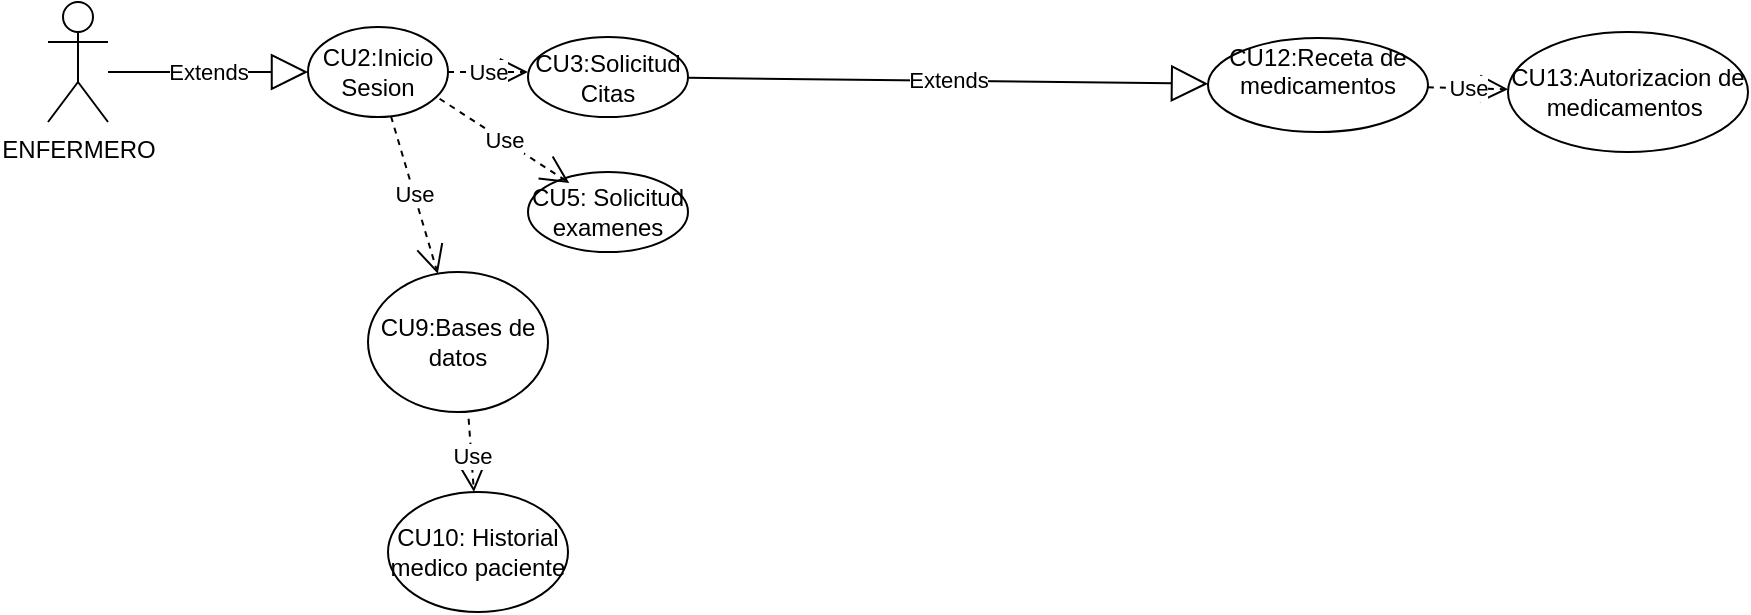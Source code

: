 <mxfile version="24.5.3" type="google">
  <diagram name="Nurse" id="deUWpWaR0TrfYdmWdzV7">
    <mxGraphModel grid="1" page="1" gridSize="10" guides="1" tooltips="1" connect="1" arrows="1" fold="1" pageScale="1" pageWidth="200000" pageHeight="200000" math="0" shadow="0">
      <root>
        <mxCell id="jUOf76TEXTjD7ETVh94k-0" />
        <mxCell id="jUOf76TEXTjD7ETVh94k-1" parent="jUOf76TEXTjD7ETVh94k-0" />
        <mxCell id="jUOf76TEXTjD7ETVh94k-2" value="&lt;font style=&quot;vertical-align: inherit;&quot;&gt;&lt;font style=&quot;vertical-align: inherit;&quot;&gt;ENFERMERO&lt;/font&gt;&lt;/font&gt;" style="shape=umlActor;verticalLabelPosition=bottom;verticalAlign=top;html=1;" vertex="1" parent="jUOf76TEXTjD7ETVh94k-1">
          <mxGeometry x="40" y="335" width="30" height="60" as="geometry" />
        </mxCell>
        <mxCell id="jUOf76TEXTjD7ETVh94k-3" value="CU2:Inicio Sesion" style="ellipse;whiteSpace=wrap;html=1;" vertex="1" parent="jUOf76TEXTjD7ETVh94k-1">
          <mxGeometry x="170" y="347.5" width="70" height="45" as="geometry" />
        </mxCell>
        <mxCell id="jUOf76TEXTjD7ETVh94k-7" value="CU3:Solicitud Citas" style="ellipse;whiteSpace=wrap;html=1;" vertex="1" parent="jUOf76TEXTjD7ETVh94k-1">
          <mxGeometry x="280" y="352.5" width="80" height="40" as="geometry" />
        </mxCell>
        <mxCell id="jUOf76TEXTjD7ETVh94k-8" value="CU5: Solicitud examenes" style="ellipse;whiteSpace=wrap;html=1;" vertex="1" parent="jUOf76TEXTjD7ETVh94k-1">
          <mxGeometry x="280" y="420" width="80" height="40" as="geometry" />
        </mxCell>
        <mxCell id="jUOf76TEXTjD7ETVh94k-10" value="Extends" style="endArrow=block;endSize=16;endFill=0;html=1;rounded=0;" edge="1" parent="jUOf76TEXTjD7ETVh94k-1">
          <mxGeometry width="160" relative="1" as="geometry">
            <mxPoint x="70" y="370" as="sourcePoint" />
            <mxPoint x="170" y="370" as="targetPoint" />
          </mxGeometry>
        </mxCell>
        <mxCell id="jUOf76TEXTjD7ETVh94k-11" value="Use" style="endArrow=open;endSize=12;dashed=1;html=1;rounded=0;" edge="1" parent="jUOf76TEXTjD7ETVh94k-1" source="jUOf76TEXTjD7ETVh94k-3">
          <mxGeometry width="160" relative="1" as="geometry">
            <mxPoint x="240" y="370" as="sourcePoint" />
            <mxPoint x="280" y="370" as="targetPoint" />
          </mxGeometry>
        </mxCell>
        <mxCell id="jUOf76TEXTjD7ETVh94k-13" value="Use" style="endArrow=open;endSize=12;dashed=1;html=1;rounded=0;exitX=0.94;exitY=0.797;exitDx=0;exitDy=0;exitPerimeter=0;entryX=0.258;entryY=0.136;entryDx=0;entryDy=0;entryPerimeter=0;" edge="1" parent="jUOf76TEXTjD7ETVh94k-1" source="jUOf76TEXTjD7ETVh94k-3" target="jUOf76TEXTjD7ETVh94k-8">
          <mxGeometry width="160" relative="1" as="geometry">
            <mxPoint x="220" y="400" as="sourcePoint" />
            <mxPoint x="280" y="440" as="targetPoint" />
          </mxGeometry>
        </mxCell>
        <mxCell id="jUOf76TEXTjD7ETVh94k-16" value="Extends" style="endArrow=block;endSize=16;endFill=0;html=1;rounded=0;" edge="1" parent="jUOf76TEXTjD7ETVh94k-1" source="jUOf76TEXTjD7ETVh94k-7" target="jUOf76TEXTjD7ETVh94k-27">
          <mxGeometry width="160" relative="1" as="geometry">
            <mxPoint x="360" y="372.5" as="sourcePoint" />
            <mxPoint x="430.016" y="370.625" as="targetPoint" />
          </mxGeometry>
        </mxCell>
        <mxCell id="jUOf76TEXTjD7ETVh94k-21" value="CU9:Bases de datos" style="ellipse;whiteSpace=wrap;html=1;" vertex="1" parent="jUOf76TEXTjD7ETVh94k-1">
          <mxGeometry x="200" y="470" width="90" height="70" as="geometry" />
        </mxCell>
        <mxCell id="jUOf76TEXTjD7ETVh94k-22" value="Use" style="endArrow=open;endSize=12;dashed=1;html=1;rounded=0;" edge="1" parent="jUOf76TEXTjD7ETVh94k-1" source="jUOf76TEXTjD7ETVh94k-3" target="jUOf76TEXTjD7ETVh94k-21">
          <mxGeometry width="160" relative="1" as="geometry">
            <mxPoint x="70" y="519.66" as="sourcePoint" />
            <mxPoint x="230" y="519.66" as="targetPoint" />
          </mxGeometry>
        </mxCell>
        <mxCell id="jUOf76TEXTjD7ETVh94k-23" value="CU10: Historial medico paciente" style="ellipse;whiteSpace=wrap;html=1;" vertex="1" parent="jUOf76TEXTjD7ETVh94k-1">
          <mxGeometry x="210" y="580" width="90" height="60" as="geometry" />
        </mxCell>
        <mxCell id="jUOf76TEXTjD7ETVh94k-24" value="Use" style="endArrow=open;endSize=12;dashed=1;html=1;rounded=0;exitX=0.559;exitY=1.048;exitDx=0;exitDy=0;exitPerimeter=0;" edge="1" parent="jUOf76TEXTjD7ETVh94k-1" source="jUOf76TEXTjD7ETVh94k-21" target="jUOf76TEXTjD7ETVh94k-23">
          <mxGeometry width="160" relative="1" as="geometry">
            <mxPoint x="260" y="550" as="sourcePoint" />
            <mxPoint x="420" y="550" as="targetPoint" />
          </mxGeometry>
        </mxCell>
        <mxCell id="jUOf76TEXTjD7ETVh94k-27" value="CU12:Receta de medicamentos&lt;div&gt;&lt;br&gt;&lt;/div&gt;" style="ellipse;whiteSpace=wrap;html=1;" vertex="1" parent="jUOf76TEXTjD7ETVh94k-1">
          <mxGeometry x="620" y="353" width="110" height="47" as="geometry" />
        </mxCell>
        <mxCell id="jUOf76TEXTjD7ETVh94k-29" value="CU13:Autorizacion de medicamentos&amp;nbsp;" style="ellipse;whiteSpace=wrap;html=1;" vertex="1" parent="jUOf76TEXTjD7ETVh94k-1">
          <mxGeometry x="770" y="350" width="120" height="60" as="geometry" />
        </mxCell>
        <mxCell id="jUOf76TEXTjD7ETVh94k-30" value="Use" style="endArrow=open;endSize=12;dashed=1;html=1;rounded=0;" edge="1" parent="jUOf76TEXTjD7ETVh94k-1" source="jUOf76TEXTjD7ETVh94k-27" target="jUOf76TEXTjD7ETVh94k-29">
          <mxGeometry width="160" relative="1" as="geometry">
            <mxPoint x="690" y="440" as="sourcePoint" />
            <mxPoint x="850" y="440" as="targetPoint" />
          </mxGeometry>
        </mxCell>
      </root>
    </mxGraphModel>
  </diagram>
</mxfile>
